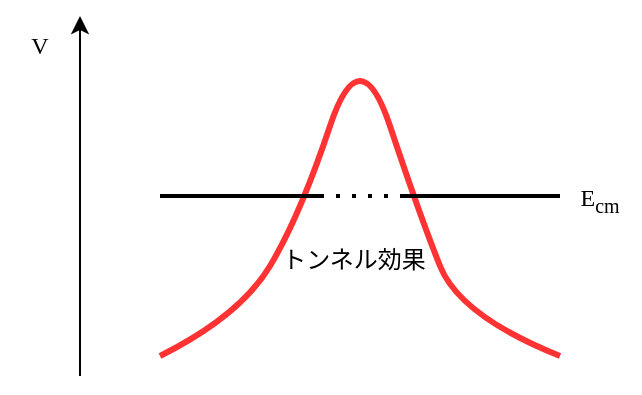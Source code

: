 <mxfile version="21.3.2" type="github">
  <diagram name="ページ1" id="Bt7j3WLHg8dX5kaRnCWI">
    <mxGraphModel dx="561" dy="490" grid="1" gridSize="10" guides="1" tooltips="1" connect="1" arrows="1" fold="1" page="1" pageScale="1" pageWidth="827" pageHeight="1169" background="#ffffff" math="0" shadow="0">
      <root>
        <mxCell id="0" />
        <mxCell id="1" parent="0" />
        <mxCell id="6YWtDHSS26wpnU-FYDQu-1" value="" style="curved=1;endArrow=none;html=1;rounded=0;endFill=0;strokeColor=#FF3333;strokeWidth=3;" edge="1" parent="1">
          <mxGeometry width="50" height="50" relative="1" as="geometry">
            <mxPoint x="320" y="480" as="sourcePoint" />
            <mxPoint x="520" y="480" as="targetPoint" />
            <Array as="points">
              <mxPoint x="360" y="460" />
              <mxPoint x="390" y="410" />
              <mxPoint x="420" y="320" />
              <mxPoint x="450" y="410" />
              <mxPoint x="470" y="460" />
            </Array>
          </mxGeometry>
        </mxCell>
        <mxCell id="6YWtDHSS26wpnU-FYDQu-2" value="" style="endArrow=classic;html=1;rounded=0;strokeColor=#000000;" edge="1" parent="1">
          <mxGeometry width="50" height="50" relative="1" as="geometry">
            <mxPoint x="280" y="490" as="sourcePoint" />
            <mxPoint x="280" y="310" as="targetPoint" />
          </mxGeometry>
        </mxCell>
        <mxCell id="6YWtDHSS26wpnU-FYDQu-4" value="" style="endArrow=none;html=1;rounded=0;strokeColor=#000000;strokeWidth=2;" edge="1" parent="1">
          <mxGeometry width="50" height="50" relative="1" as="geometry">
            <mxPoint x="440" y="400" as="sourcePoint" />
            <mxPoint x="520" y="400" as="targetPoint" />
          </mxGeometry>
        </mxCell>
        <mxCell id="6YWtDHSS26wpnU-FYDQu-6" value="" style="endArrow=none;html=1;rounded=0;strokeColor=#000000;strokeWidth=2;" edge="1" parent="1">
          <mxGeometry width="50" height="50" relative="1" as="geometry">
            <mxPoint x="320" y="400" as="sourcePoint" />
            <mxPoint x="400" y="400" as="targetPoint" />
          </mxGeometry>
        </mxCell>
        <mxCell id="6YWtDHSS26wpnU-FYDQu-7" value="" style="endArrow=none;dashed=1;html=1;dashPattern=1 3;strokeWidth=2;rounded=0;strokeColor=#000000;" edge="1" parent="1">
          <mxGeometry width="50" height="50" relative="1" as="geometry">
            <mxPoint x="400" y="400" as="sourcePoint" />
            <mxPoint x="440" y="400" as="targetPoint" />
          </mxGeometry>
        </mxCell>
        <mxCell id="6YWtDHSS26wpnU-FYDQu-8" value="トンネル効果" style="text;html=1;strokeColor=none;fillColor=none;align=center;verticalAlign=middle;whiteSpace=wrap;rounded=0;fontColor=#000000;" vertex="1" parent="1">
          <mxGeometry x="377" y="417" width="80" height="30" as="geometry" />
        </mxCell>
        <mxCell id="6YWtDHSS26wpnU-FYDQu-9" value="&lt;font&gt;V&lt;/font&gt;" style="text;html=1;strokeColor=none;fillColor=none;align=center;verticalAlign=middle;whiteSpace=wrap;rounded=0;fontFamily=Times New Roman;fontColor=#000000;" vertex="1" parent="1">
          <mxGeometry x="240" y="310" width="40" height="30" as="geometry" />
        </mxCell>
        <mxCell id="6YWtDHSS26wpnU-FYDQu-10" value="&lt;font&gt;E&lt;sub&gt;cm&lt;/sub&gt;&lt;/font&gt;" style="text;html=1;strokeColor=none;fillColor=none;align=center;verticalAlign=middle;whiteSpace=wrap;rounded=0;fontFamily=Times New Roman;fontColor=#000000;" vertex="1" parent="1">
          <mxGeometry x="520" y="387" width="40" height="30" as="geometry" />
        </mxCell>
      </root>
    </mxGraphModel>
  </diagram>
</mxfile>
